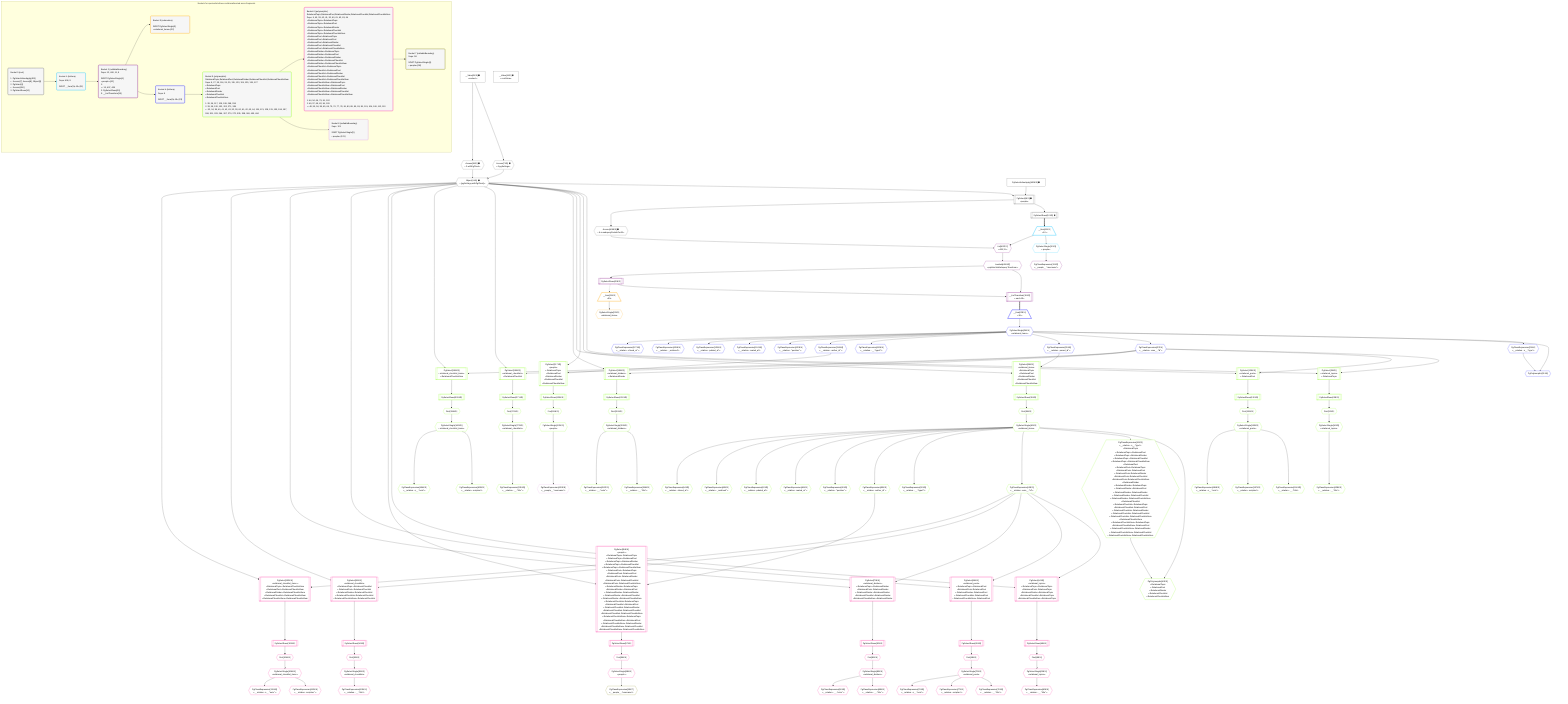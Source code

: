 %%{init: {'themeVariables': { 'fontSize': '12px'}}}%%
graph TD
    classDef path fill:#eee,stroke:#000,color:#000
    classDef plan fill:#fff,stroke-width:1px,color:#000
    classDef itemplan fill:#fff,stroke-width:2px,color:#000
    classDef unbatchedplan fill:#dff,stroke-width:1px,color:#000
    classDef sideeffectplan fill:#fcc,stroke-width:2px,color:#000
    classDef bucket fill:#f6f6f6,color:#000,stroke-width:2px,text-align:left


    %% plan dependencies
    PgSelect6[["PgSelect[6∈0] ➊<br />ᐸpeopleᐳ"]]:::plan
    Object9{{"Object[9∈0] ➊<br />ᐸ{pgSettings,withPgClient}ᐳ"}}:::plan
    PgSelectInlineApply405["PgSelectInlineApply[405∈0] ➊"]:::plan
    Object9 & PgSelectInlineApply405 --> PgSelect6
    Access7{{"Access[7∈0] ➊<br />ᐸ2.pgSettingsᐳ"}}:::plan
    Access8{{"Access[8∈0] ➊<br />ᐸ2.withPgClientᐳ"}}:::plan
    Access7 & Access8 --> Object9
    __Value2["__Value[2∈0] ➊<br />ᐸcontextᐳ"]:::plan
    __Value2 --> Access7
    __Value2 --> Access8
    PgSelectRows10[["PgSelectRows[10∈0] ➊"]]:::plan
    PgSelect6 --> PgSelectRows10
    Access406{{"Access[406∈0] ➊<br />ᐸ6.m.subqueryDetailsFor15ᐳ"}}:::plan
    PgSelect6 --> Access406
    __Value4["__Value[4∈0] ➊<br />ᐸrootValueᐳ"]:::plan
    __Item11[/"__Item[11∈1]<br />ᐸ10ᐳ"\]:::itemplan
    PgSelectRows10 ==> __Item11
    PgSelectSingle12{{"PgSelectSingle[12∈1]<br />ᐸpeopleᐳ"}}:::plan
    __Item11 --> PgSelectSingle12
    __ListTransform19[["__ListTransform[19∈2]<br />ᐸeach:15ᐳ"]]:::plan
    PgSelectRows20[["PgSelectRows[20∈2]"]]:::plan
    Lambda408{{"Lambda[408∈2]<br />ᐸpgInlineViaSubqueryTransformᐳ"}}:::plan
    PgSelectRows20 & Lambda408 --> __ListTransform19
    List407{{"List[407∈2]<br />ᐸ406,11ᐳ"}}:::plan
    Access406 & __Item11 --> List407
    PgClassExpression13{{"PgClassExpression[13∈2]<br />ᐸ__people__.”username”ᐳ"}}:::plan
    PgSelectSingle12 --> PgClassExpression13
    Lambda408 --> PgSelectRows20
    List407 --> Lambda408
    __Item21[/"__Item[21∈3]<br />ᐸ20ᐳ"\]:::itemplan
    PgSelectRows20 -.-> __Item21
    PgSelectSingle22{{"PgSelectSingle[22∈3]<br />ᐸrelational_itemsᐳ"}}:::plan
    __Item21 --> PgSelectSingle22
    PgPolymorphic26{{"PgPolymorphic[26∈4]"}}:::plan
    PgSelectSingle24{{"PgSelectSingle[24∈4]<br />ᐸrelational_itemsᐳ"}}:::plan
    PgClassExpression25{{"PgClassExpression[25∈4]<br />ᐸ__relation...s__.”type”ᐳ"}}:::plan
    PgSelectSingle24 & PgClassExpression25 --> PgPolymorphic26
    __Item23[/"__Item[23∈4]<br />ᐸ19ᐳ"\]:::itemplan
    __ListTransform19 ==> __Item23
    __Item23 --> PgSelectSingle24
    PgSelectSingle24 --> PgClassExpression25
    PgClassExpression27{{"PgClassExpression[27∈4]<br />ᐸ__relation...ems__.”id”ᐳ"}}:::plan
    PgSelectSingle24 --> PgClassExpression27
    PgClassExpression35{{"PgClassExpression[35∈4]<br />ᐸ__relation...parent_id”ᐳ"}}:::plan
    PgSelectSingle24 --> PgClassExpression35
    PgClassExpression115{{"PgClassExpression[115∈4]<br />ᐸ__relation...__.”type2”ᐳ"}}:::plan
    PgSelectSingle24 --> PgClassExpression115
    PgClassExpression116{{"PgClassExpression[116∈4]<br />ᐸ__relation...author_id”ᐳ"}}:::plan
    PgSelectSingle24 --> PgClassExpression116
    PgClassExpression123{{"PgClassExpression[123∈4]<br />ᐸ__relation...”position”ᐳ"}}:::plan
    PgSelectSingle24 --> PgClassExpression123
    PgClassExpression124{{"PgClassExpression[124∈4]<br />ᐸ__relation...reated_at”ᐳ"}}:::plan
    PgSelectSingle24 --> PgClassExpression124
    PgClassExpression125{{"PgClassExpression[125∈4]<br />ᐸ__relation...pdated_at”ᐳ"}}:::plan
    PgSelectSingle24 --> PgClassExpression125
    PgClassExpression126{{"PgClassExpression[126∈4]<br />ᐸ__relation..._archived”ᐳ"}}:::plan
    PgSelectSingle24 --> PgClassExpression126
    PgClassExpression127{{"PgClassExpression[127∈4]<br />ᐸ__relation...chived_at”ᐳ"}}:::plan
    PgSelectSingle24 --> PgClassExpression127
    PgSelect28[["PgSelect[28∈5]<br />ᐸrelational_topicsᐳ<br />ᐳRelationalTopic"]]:::plan
    Object9 & PgClassExpression27 --> PgSelect28
    PgSelect36[["PgSelect[36∈5]<br />ᐸrelational_itemsᐳ<br />ᐳRelationalTopic<br />ᐳRelationalPost<br />ᐳRelationalDivider<br />ᐳRelationalChecklist<br />ᐳRelationalChecklistItem"]]:::plan
    Object9 & PgClassExpression35 --> PgSelect36
    PgPolymorphic42{{"PgPolymorphic[42∈5]<br />ᐳRelationalTopic<br />ᐳRelationalPost<br />ᐳRelationalDivider<br />ᐳRelationalChecklist<br />ᐳRelationalChecklistItem"}}:::plan
    PgSelectSingle40{{"PgSelectSingle[40∈5]<br />ᐸrelational_itemsᐳ"}}:::plan
    PgClassExpression41{{"PgClassExpression[41∈5]<br />ᐸ__relation...s__.”type”ᐳ<br />ᐳRelationalTopic<br />ᐳRelationalTopicᐳRelationalPost<br />ᐳRelationalTopicᐳRelationalDivider<br />ᐳRelationalTopicᐳRelationalChecklist<br />ᐳRelationalTopicᐳRelationalChecklistItem<br />ᐳRelationalPost<br />ᐳRelationalPostᐳRelationalTopic<br />ᐳRelationalPostᐳRelationalPost<br />ᐳRelationalPostᐳRelationalDivider<br />ᐳRelationalPostᐳRelationalChecklist<br />ᐳRelationalPostᐳRelationalChecklistItem<br />ᐳRelationalDivider<br />ᐳRelationalDividerᐳRelationalTopic<br />ᐳRelationalDividerᐳRelationalPost<br />ᐳRelationalDividerᐳRelationalDivider<br />ᐳRelationalDividerᐳRelationalChecklist<br />ᐳRelationalDividerᐳRelationalChecklistItem<br />ᐳRelationalChecklist<br />ᐳRelationalChecklistᐳRelationalTopic<br />ᐳRelationalChecklistᐳRelationalPost<br />ᐳRelationalChecklistᐳRelationalDivider<br />ᐳRelationalChecklistᐳRelationalChecklist<br />ᐳRelationalChecklistᐳRelationalChecklistItem<br />ᐳRelationalChecklistItem<br />ᐳRelationalChecklistItemᐳRelationalTopic<br />ᐳRelationalChecklistItemᐳRelationalPost<br />ᐳRelationalChecklistItemᐳRelationalDivider<br />ᐳRelationalChecklistItemᐳRelationalChecklist<br />ᐳRelationalChecklistItemᐳRelationalChecklistItem"}}:::plan
    PgSelectSingle40 & PgClassExpression41 --> PgPolymorphic42
    PgSelect117[["PgSelect[117∈5]<br />ᐸpeopleᐳ<br />ᐳRelationalTopic<br />ᐳRelationalPost<br />ᐳRelationalDivider<br />ᐳRelationalChecklist<br />ᐳRelationalChecklistItem"]]:::plan
    Object9 & PgClassExpression116 --> PgSelect117
    PgSelect129[["PgSelect[129∈5]<br />ᐸrelational_postsᐳ<br />ᐳRelationalPost"]]:::plan
    Object9 & PgClassExpression27 --> PgSelect129
    PgSelect199[["PgSelect[199∈5]<br />ᐸrelational_dividersᐳ<br />ᐳRelationalDivider"]]:::plan
    Object9 & PgClassExpression27 --> PgSelect199
    PgSelect268[["PgSelect[268∈5]<br />ᐸrelational_checklistsᐳ<br />ᐳRelationalChecklist"]]:::plan
    Object9 & PgClassExpression27 --> PgSelect268
    PgSelect336[["PgSelect[336∈5]<br />ᐸrelational_checklist_itemsᐳ<br />ᐳRelationalChecklistItem"]]:::plan
    Object9 & PgClassExpression27 --> PgSelect336
    First32{{"First[32∈5]"}}:::plan
    PgSelectRows33[["PgSelectRows[33∈5]"]]:::plan
    PgSelectRows33 --> First32
    PgSelect28 --> PgSelectRows33
    PgSelectSingle34{{"PgSelectSingle[34∈5]<br />ᐸrelational_topicsᐳ"}}:::plan
    First32 --> PgSelectSingle34
    First38{{"First[38∈5]"}}:::plan
    PgSelectRows39[["PgSelectRows[39∈5]"]]:::plan
    PgSelectRows39 --> First38
    PgSelect36 --> PgSelectRows39
    First38 --> PgSelectSingle40
    PgSelectSingle40 --> PgClassExpression41
    PgClassExpression43{{"PgClassExpression[43∈5]<br />ᐸ__relation...ems__.”id”ᐳ"}}:::plan
    PgSelectSingle40 --> PgClassExpression43
    PgClassExpression52{{"PgClassExpression[52∈5]<br />ᐸ__relation...__.”type2”ᐳ"}}:::plan
    PgSelectSingle40 --> PgClassExpression52
    PgClassExpression53{{"PgClassExpression[53∈5]<br />ᐸ__relation...author_id”ᐳ"}}:::plan
    PgSelectSingle40 --> PgClassExpression53
    PgClassExpression60{{"PgClassExpression[60∈5]<br />ᐸ__relation...”position”ᐳ"}}:::plan
    PgSelectSingle40 --> PgClassExpression60
    PgClassExpression61{{"PgClassExpression[61∈5]<br />ᐸ__relation...reated_at”ᐳ"}}:::plan
    PgSelectSingle40 --> PgClassExpression61
    PgClassExpression62{{"PgClassExpression[62∈5]<br />ᐸ__relation...pdated_at”ᐳ"}}:::plan
    PgSelectSingle40 --> PgClassExpression62
    PgClassExpression63{{"PgClassExpression[63∈5]<br />ᐸ__relation..._archived”ᐳ"}}:::plan
    PgSelectSingle40 --> PgClassExpression63
    PgClassExpression64{{"PgClassExpression[64∈5]<br />ᐸ__relation...chived_at”ᐳ"}}:::plan
    PgSelectSingle40 --> PgClassExpression64
    First119{{"First[119∈5]"}}:::plan
    PgSelectRows120[["PgSelectRows[120∈5]"]]:::plan
    PgSelectRows120 --> First119
    PgSelect117 --> PgSelectRows120
    PgSelectSingle121{{"PgSelectSingle[121∈5]<br />ᐸpeopleᐳ"}}:::plan
    First119 --> PgSelectSingle121
    PgClassExpression128{{"PgClassExpression[128∈5]<br />ᐸ__relation...__.”title”ᐳ"}}:::plan
    PgSelectSingle34 --> PgClassExpression128
    First131{{"First[131∈5]"}}:::plan
    PgSelectRows132[["PgSelectRows[132∈5]"]]:::plan
    PgSelectRows132 --> First131
    PgSelect129 --> PgSelectRows132
    PgSelectSingle133{{"PgSelectSingle[133∈5]<br />ᐸrelational_postsᐳ"}}:::plan
    First131 --> PgSelectSingle133
    PgClassExpression196{{"PgClassExpression[196∈5]<br />ᐸ__relation...__.”title”ᐳ"}}:::plan
    PgSelectSingle133 --> PgClassExpression196
    PgClassExpression197{{"PgClassExpression[197∈5]<br />ᐸ__relation...scription”ᐳ"}}:::plan
    PgSelectSingle133 --> PgClassExpression197
    PgClassExpression198{{"PgClassExpression[198∈5]<br />ᐸ__relation...s__.”note”ᐳ"}}:::plan
    PgSelectSingle133 --> PgClassExpression198
    First201{{"First[201∈5]"}}:::plan
    PgSelectRows202[["PgSelectRows[202∈5]"]]:::plan
    PgSelectRows202 --> First201
    PgSelect199 --> PgSelectRows202
    PgSelectSingle203{{"PgSelectSingle[203∈5]<br />ᐸrelational_dividersᐳ"}}:::plan
    First201 --> PgSelectSingle203
    PgClassExpression266{{"PgClassExpression[266∈5]<br />ᐸ__relation...__.”title”ᐳ"}}:::plan
    PgSelectSingle203 --> PgClassExpression266
    PgClassExpression267{{"PgClassExpression[267∈5]<br />ᐸ__relation...__.”color”ᐳ"}}:::plan
    PgSelectSingle203 --> PgClassExpression267
    First270{{"First[270∈5]"}}:::plan
    PgSelectRows271[["PgSelectRows[271∈5]"]]:::plan
    PgSelectRows271 --> First270
    PgSelect268 --> PgSelectRows271
    PgSelectSingle272{{"PgSelectSingle[272∈5]<br />ᐸrelational_checklistsᐳ"}}:::plan
    First270 --> PgSelectSingle272
    PgClassExpression335{{"PgClassExpression[335∈5]<br />ᐸ__relation...__.”title”ᐳ"}}:::plan
    PgSelectSingle272 --> PgClassExpression335
    First338{{"First[338∈5]"}}:::plan
    PgSelectRows339[["PgSelectRows[339∈5]"]]:::plan
    PgSelectRows339 --> First338
    PgSelect336 --> PgSelectRows339
    PgSelectSingle340{{"PgSelectSingle[340∈5]<br />ᐸrelational_checklist_itemsᐳ"}}:::plan
    First338 --> PgSelectSingle340
    PgClassExpression403{{"PgClassExpression[403∈5]<br />ᐸ__relation...scription”ᐳ"}}:::plan
    PgSelectSingle340 --> PgClassExpression403
    PgClassExpression404{{"PgClassExpression[404∈5]<br />ᐸ__relation...s__.”note”ᐳ"}}:::plan
    PgSelectSingle340 --> PgClassExpression404
    PgSelect44[["PgSelect[44∈6]<br />ᐸrelational_topicsᐳ<br />ᐳRelationalTopicᐳRelationalTopic<br />ᐳRelationalPostᐳRelationalTopic<br />ᐳRelationalDividerᐳRelationalTopic<br />ᐳRelationalChecklistᐳRelationalTopic<br />ᐳRelationalChecklistItemᐳRelationalTopic"]]:::plan
    Object9 & PgClassExpression43 --> PgSelect44
    PgSelect54[["PgSelect[54∈6]<br />ᐸpeopleᐳ<br />ᐳRelationalTopicᐳRelationalTopic<br />ᐳRelationalTopicᐳRelationalPost<br />ᐳRelationalTopicᐳRelationalDivider<br />ᐳRelationalTopicᐳRelationalChecklist<br />ᐳRelationalTopicᐳRelationalChecklistItem<br />ᐳRelationalPostᐳRelationalTopic<br />ᐳRelationalPostᐳRelationalPost<br />ᐳRelationalPostᐳRelationalDivider<br />ᐳRelationalPostᐳRelationalChecklist<br />ᐳRelationalPostᐳRelationalChecklistItem<br />ᐳRelationalDividerᐳRelationalTopic<br />ᐳRelationalDividerᐳRelationalPost<br />ᐳRelationalDividerᐳRelationalDivider<br />ᐳRelationalDividerᐳRelationalChecklist<br />ᐳRelationalDividerᐳRelationalChecklistItem<br />ᐳRelationalChecklistᐳRelationalTopic<br />ᐳRelationalChecklistᐳRelationalPost<br />ᐳRelationalChecklistᐳRelationalDivider<br />ᐳRelationalChecklistᐳRelationalChecklist<br />ᐳRelationalChecklistᐳRelationalChecklistItem<br />ᐳRelationalChecklistItemᐳRelationalTopic<br />ᐳRelationalChecklistItemᐳRelationalPost<br />ᐳRelationalChecklistItemᐳRelationalDivider<br />ᐳRelationalChecklistItemᐳRelationalChecklist<br />ᐳRelationalChecklistItemᐳRelationalChecklistItem"]]:::plan
    Object9 & PgClassExpression53 --> PgSelect54
    PgSelect66[["PgSelect[66∈6]<br />ᐸrelational_postsᐳ<br />ᐳRelationalTopicᐳRelationalPost<br />ᐳRelationalPostᐳRelationalPost<br />ᐳRelationalDividerᐳRelationalPost<br />ᐳRelationalChecklistᐳRelationalPost<br />ᐳRelationalChecklistItemᐳRelationalPost"]]:::plan
    Object9 & PgClassExpression43 --> PgSelect66
    PgSelect79[["PgSelect[79∈6]<br />ᐸrelational_dividersᐳ<br />ᐳRelationalTopicᐳRelationalDivider<br />ᐳRelationalPostᐳRelationalDivider<br />ᐳRelationalDividerᐳRelationalDivider<br />ᐳRelationalChecklistᐳRelationalDivider<br />ᐳRelationalChecklistItemᐳRelationalDivider"]]:::plan
    Object9 & PgClassExpression43 --> PgSelect79
    PgSelect91[["PgSelect[91∈6]<br />ᐸrelational_checklistsᐳ<br />ᐳRelationalTopicᐳRelationalChecklist<br />ᐳRelationalPostᐳRelationalChecklist<br />ᐳRelationalDividerᐳRelationalChecklist<br />ᐳRelationalChecklistᐳRelationalChecklist<br />ᐳRelationalChecklistItemᐳRelationalChecklist"]]:::plan
    Object9 & PgClassExpression43 --> PgSelect91
    PgSelect102[["PgSelect[102∈6]<br />ᐸrelational_checklist_itemsᐳ<br />ᐳRelationalTopicᐳRelationalChecklistItem<br />ᐳRelationalPostᐳRelationalChecklistItem<br />ᐳRelationalDividerᐳRelationalChecklistItem<br />ᐳRelationalChecklistᐳRelationalChecklistItem<br />ᐳRelationalChecklistItemᐳRelationalChecklistItem"]]:::plan
    Object9 & PgClassExpression43 --> PgSelect102
    First48{{"First[48∈6]"}}:::plan
    PgSelectRows49[["PgSelectRows[49∈6]"]]:::plan
    PgSelectRows49 --> First48
    PgSelect44 --> PgSelectRows49
    PgSelectSingle50{{"PgSelectSingle[50∈6]<br />ᐸrelational_topicsᐳ"}}:::plan
    First48 --> PgSelectSingle50
    First56{{"First[56∈6]"}}:::plan
    PgSelectRows57[["PgSelectRows[57∈6]"]]:::plan
    PgSelectRows57 --> First56
    PgSelect54 --> PgSelectRows57
    PgSelectSingle58{{"PgSelectSingle[58∈6]<br />ᐸpeopleᐳ"}}:::plan
    First56 --> PgSelectSingle58
    PgClassExpression65{{"PgClassExpression[65∈6]<br />ᐸ__relation...__.”title”ᐳ"}}:::plan
    PgSelectSingle50 --> PgClassExpression65
    First68{{"First[68∈6]"}}:::plan
    PgSelectRows69[["PgSelectRows[69∈6]"]]:::plan
    PgSelectRows69 --> First68
    PgSelect66 --> PgSelectRows69
    PgSelectSingle70{{"PgSelectSingle[70∈6]<br />ᐸrelational_postsᐳ"}}:::plan
    First68 --> PgSelectSingle70
    PgClassExpression76{{"PgClassExpression[76∈6]<br />ᐸ__relation...__.”title”ᐳ"}}:::plan
    PgSelectSingle70 --> PgClassExpression76
    PgClassExpression77{{"PgClassExpression[77∈6]<br />ᐸ__relation...scription”ᐳ"}}:::plan
    PgSelectSingle70 --> PgClassExpression77
    PgClassExpression78{{"PgClassExpression[78∈6]<br />ᐸ__relation...s__.”note”ᐳ"}}:::plan
    PgSelectSingle70 --> PgClassExpression78
    First81{{"First[81∈6]"}}:::plan
    PgSelectRows82[["PgSelectRows[82∈6]"]]:::plan
    PgSelectRows82 --> First81
    PgSelect79 --> PgSelectRows82
    PgSelectSingle83{{"PgSelectSingle[83∈6]<br />ᐸrelational_dividersᐳ"}}:::plan
    First81 --> PgSelectSingle83
    PgClassExpression89{{"PgClassExpression[89∈6]<br />ᐸ__relation...__.”title”ᐳ"}}:::plan
    PgSelectSingle83 --> PgClassExpression89
    PgClassExpression90{{"PgClassExpression[90∈6]<br />ᐸ__relation...__.”color”ᐳ"}}:::plan
    PgSelectSingle83 --> PgClassExpression90
    First93{{"First[93∈6]"}}:::plan
    PgSelectRows94[["PgSelectRows[94∈6]"]]:::plan
    PgSelectRows94 --> First93
    PgSelect91 --> PgSelectRows94
    PgSelectSingle95{{"PgSelectSingle[95∈6]<br />ᐸrelational_checklistsᐳ"}}:::plan
    First93 --> PgSelectSingle95
    PgClassExpression101{{"PgClassExpression[101∈6]<br />ᐸ__relation...__.”title”ᐳ"}}:::plan
    PgSelectSingle95 --> PgClassExpression101
    First104{{"First[104∈6]"}}:::plan
    PgSelectRows105[["PgSelectRows[105∈6]"]]:::plan
    PgSelectRows105 --> First104
    PgSelect102 --> PgSelectRows105
    PgSelectSingle106{{"PgSelectSingle[106∈6]<br />ᐸrelational_checklist_itemsᐳ"}}:::plan
    First104 --> PgSelectSingle106
    PgClassExpression112{{"PgClassExpression[112∈6]<br />ᐸ__relation...scription”ᐳ"}}:::plan
    PgSelectSingle106 --> PgClassExpression112
    PgClassExpression113{{"PgClassExpression[113∈6]<br />ᐸ__relation...s__.”note”ᐳ"}}:::plan
    PgSelectSingle106 --> PgClassExpression113
    PgClassExpression59{{"PgClassExpression[59∈7]<br />ᐸ__people__.”username”ᐳ"}}:::plan
    PgSelectSingle58 --> PgClassExpression59
    PgClassExpression122{{"PgClassExpression[122∈8]<br />ᐸ__people__.”username”ᐳ"}}:::plan
    PgSelectSingle121 --> PgClassExpression122

    %% define steps

    subgraph "Buckets for queries/interfaces-relational/nested-more-fragments"
    Bucket0("Bucket 0 (root)<br /><br />1: PgSelectInlineApply[405]<br />ᐳ: Access[7], Access[8], Object[9]<br />2: PgSelect[6]<br />ᐳ: Access[406]<br />3: PgSelectRows[10]"):::bucket
    classDef bucket0 stroke:#696969
    class Bucket0,__Value2,__Value4,PgSelect6,Access7,Access8,Object9,PgSelectRows10,PgSelectInlineApply405,Access406 bucket0
    Bucket1("Bucket 1 (listItem)<br />Deps: 406, 9<br /><br />ROOT __Item{1}ᐸ10ᐳ[11]"):::bucket
    classDef bucket1 stroke:#00bfff
    class Bucket1,__Item11,PgSelectSingle12 bucket1
    Bucket2("Bucket 2 (nullableBoundary)<br />Deps: 12, 406, 11, 9<br /><br />ROOT PgSelectSingle{1}ᐸpeopleᐳ[12]<br />1: <br />ᐳ: 13, 407, 408<br />2: PgSelectRows[20]<br />3: __ListTransform[19]"):::bucket
    classDef bucket2 stroke:#7f007f
    class Bucket2,PgClassExpression13,__ListTransform19,PgSelectRows20,List407,Lambda408 bucket2
    Bucket3("Bucket 3 (subroutine)<br /><br />ROOT PgSelectSingle{3}ᐸrelational_itemsᐳ[22]"):::bucket
    classDef bucket3 stroke:#ffa500
    class Bucket3,__Item21,PgSelectSingle22 bucket3
    Bucket4("Bucket 4 (listItem)<br />Deps: 9<br /><br />ROOT __Item{4}ᐸ19ᐳ[23]"):::bucket
    classDef bucket4 stroke:#0000ff
    class Bucket4,__Item23,PgSelectSingle24,PgClassExpression25,PgPolymorphic26,PgClassExpression27,PgClassExpression35,PgClassExpression115,PgClassExpression116,PgClassExpression123,PgClassExpression124,PgClassExpression125,PgClassExpression126,PgClassExpression127 bucket4
    Bucket5("Bucket 5 (polymorphic)<br />RelationalTopic,RelationalPost,RelationalDivider,RelationalChecklist,RelationalChecklistItem<br />Deps: 9, 27, 35, 116, 26, 25, 115, 123, 124, 125, 126, 127<br />ᐳRelationalTopic<br />ᐳRelationalPost<br />ᐳRelationalDivider<br />ᐳRelationalChecklist<br />ᐳRelationalChecklistItem<br /><br />1: 28, 36, 117, 129, 199, 268, 336<br />2: 33, 39, 120, 132, 202, 271, 339<br />ᐳ: 32, 34, 38, 40, 41, 42, 43, 52, 53, 60, 61, 62, 63, 64, 119, 121, 128, 131, 133, 196, 197, 198, 201, 203, 266, 267, 270, 272, 335, 338, 340, 403, 404"):::bucket
    classDef bucket5 stroke:#7fff00
    class Bucket5,PgSelect28,First32,PgSelectRows33,PgSelectSingle34,PgSelect36,First38,PgSelectRows39,PgSelectSingle40,PgClassExpression41,PgPolymorphic42,PgClassExpression43,PgClassExpression52,PgClassExpression53,PgClassExpression60,PgClassExpression61,PgClassExpression62,PgClassExpression63,PgClassExpression64,PgSelect117,First119,PgSelectRows120,PgSelectSingle121,PgClassExpression128,PgSelect129,First131,PgSelectRows132,PgSelectSingle133,PgClassExpression196,PgClassExpression197,PgClassExpression198,PgSelect199,First201,PgSelectRows202,PgSelectSingle203,PgClassExpression266,PgClassExpression267,PgSelect268,First270,PgSelectRows271,PgSelectSingle272,PgClassExpression335,PgSelect336,First338,PgSelectRows339,PgSelectSingle340,PgClassExpression403,PgClassExpression404 bucket5
    Bucket6("Bucket 6 (polymorphic)<br />RelationalTopic,RelationalPost,RelationalDivider,RelationalChecklist,RelationalChecklistItem<br />Deps: 9, 43, 53, 42, 41, 52, 60, 61, 62, 63, 64<br />ᐳRelationalTopicᐳRelationalTopic<br />ᐳRelationalTopicᐳRelationalPost<br />ᐳRelationalTopicᐳRelationalDivider<br />ᐳRelationalTopicᐳRelationalChecklist<br />ᐳRelationalTopicᐳRelationalChecklistItem<br />ᐳRelationalPostᐳRelationalTopic<br />ᐳRelationalPostᐳRelationalPost<br />ᐳRelationalPostᐳRelationalDivider<br />ᐳRelationalPostᐳRelationalChecklist<br />ᐳRelationalPostᐳRelationalChecklistItem<br />ᐳRelationalDividerᐳRelationalTopic<br />ᐳRelationalDividerᐳRelationalPost<br />ᐳRelationalDividerᐳRelationalDivider<br />ᐳRelationalDividerᐳRelationalChecklist<br />ᐳRelationalDividerᐳRelationalChecklistItem<br />ᐳRelationalChecklistᐳRelationalTopic<br />ᐳRelationalChecklistᐳRelationalPost<br />ᐳRelationalChecklistᐳRelationalDivider<br />ᐳRelationalChecklistᐳRelationalChecklist<br />ᐳRelationalChecklistᐳRelationalChecklistItem<br />ᐳRelationalChecklistItemᐳRelationalTopic<br />ᐳRelationalChecklistItemᐳRelationalPost<br />ᐳRelationalChecklistItemᐳRelationalDivider<br />ᐳRelationalChecklistItemᐳRelationalChecklist<br />ᐳRelationalChecklistItemᐳRelationalChecklistItem<br /><br />1: 44, 54, 66, 79, 91, 102<br />2: 49, 57, 69, 82, 94, 105<br />ᐳ: 48, 50, 56, 58, 65, 68, 70, 76, 77, 78, 81, 83, 89, 90, 93, 95, 101, 104, 106, 112, 113"):::bucket
    classDef bucket6 stroke:#ff1493
    class Bucket6,PgSelect44,First48,PgSelectRows49,PgSelectSingle50,PgSelect54,First56,PgSelectRows57,PgSelectSingle58,PgClassExpression65,PgSelect66,First68,PgSelectRows69,PgSelectSingle70,PgClassExpression76,PgClassExpression77,PgClassExpression78,PgSelect79,First81,PgSelectRows82,PgSelectSingle83,PgClassExpression89,PgClassExpression90,PgSelect91,First93,PgSelectRows94,PgSelectSingle95,PgClassExpression101,PgSelect102,First104,PgSelectRows105,PgSelectSingle106,PgClassExpression112,PgClassExpression113 bucket6
    Bucket7("Bucket 7 (nullableBoundary)<br />Deps: 58<br /><br />ROOT PgSelectSingle{6}ᐸpeopleᐳ[58]"):::bucket
    classDef bucket7 stroke:#808000
    class Bucket7,PgClassExpression59 bucket7
    Bucket8("Bucket 8 (nullableBoundary)<br />Deps: 121<br /><br />ROOT PgSelectSingle{5}ᐸpeopleᐳ[121]"):::bucket
    classDef bucket8 stroke:#dda0dd
    class Bucket8,PgClassExpression122 bucket8
    Bucket0 --> Bucket1
    Bucket1 --> Bucket2
    Bucket2 --> Bucket3 & Bucket4
    Bucket4 --> Bucket5
    Bucket5 --> Bucket6 & Bucket8
    Bucket6 --> Bucket7
    end